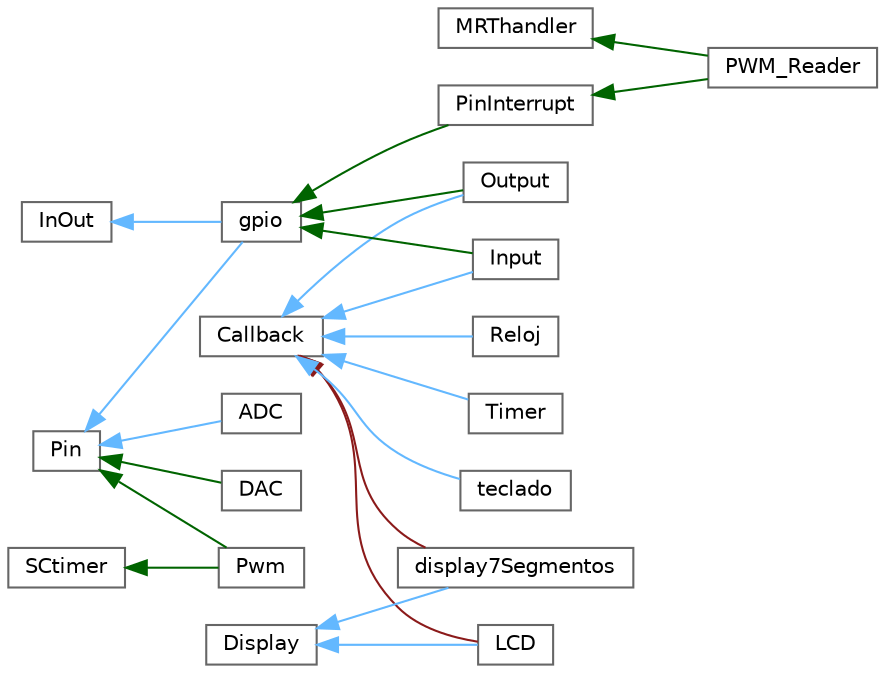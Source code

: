 digraph "Graphical Class Hierarchy"
{
 // LATEX_PDF_SIZE
  bgcolor="transparent";
  edge [fontname=Helvetica,fontsize=10,labelfontname=Helvetica,labelfontsize=10];
  node [fontname=Helvetica,fontsize=10,shape=box,height=0.2,width=0.4];
  rankdir="LR";
  Node0 [id="Node000000",label="Callback",height=0.2,width=0.4,color="grey40", fillcolor="white", style="filled",URL="$class_callback.html",tooltip="Clase del objeto Callback."];
  Node0 -> Node1 [id="edge2_Node000000_Node000001",dir="back",color="steelblue1",style="solid",tooltip=" "];
  Node1 [id="Node000001",label="Input",height=0.2,width=0.4,color="grey40", fillcolor="white", style="filled",URL="$class_input.html",tooltip="Clase del objeto Input."];
  Node0 -> Node13 [id="edge3_Node000000_Node000013",dir="back",color="firebrick4",style="solid",tooltip=" "];
  Node13 [id="Node000013",label="LCD",height=0.2,width=0.4,color="grey40", fillcolor="white", style="filled",URL="$class_l_c_d.html",tooltip="Clase del objeto lcd El objeto lcd permite el manejo de displays digitales mediante comunicación de 4..."];
  Node0 -> Node3 [id="edge4_Node000000_Node000003",dir="back",color="steelblue1",style="solid",tooltip=" "];
  Node3 [id="Node000003",label="Output",height=0.2,width=0.4,color="grey40", fillcolor="white", style="filled",URL="$class_output.html",tooltip="Clase del objeto outputs."];
  Node0 -> Node16 [id="edge5_Node000000_Node000016",dir="back",color="steelblue1",style="solid",tooltip=" "];
  Node16 [id="Node000016",label="Reloj",height=0.2,width=0.4,color="grey40", fillcolor="white", style="filled",URL="$class_reloj.html",tooltip="Clase del objeto Reloj."];
  Node0 -> Node17 [id="edge6_Node000000_Node000017",dir="back",color="steelblue1",style="solid",tooltip=" "];
  Node17 [id="Node000017",label="Timer",height=0.2,width=0.4,color="grey40", fillcolor="white", style="filled",URL="$class_timer.html",tooltip="Clase del objeto timer."];
  Node0 -> Node15 [id="edge7_Node000000_Node000015",dir="back",color="firebrick4",style="solid",tooltip=" "];
  Node15 [id="Node000015",label="display7Segmentos",height=0.2,width=0.4,color="grey40", fillcolor="white", style="filled",URL="$classdisplay7_segmentos.html",tooltip="Clase del objeto display7Segmentos El objeto display7Segmentos permite el control de un display con d..."];
  Node0 -> Node18 [id="edge8_Node000000_Node000018",dir="back",color="steelblue1",style="solid",tooltip=" "];
  Node18 [id="Node000018",label="teclado",height=0.2,width=0.4,color="grey40", fillcolor="white", style="filled",URL="$classteclado.html",tooltip="Clase del objeto teclado FUNCIONAMIENTO: Este objeto permite controlar teclados matriciales cableados..."];
  Node14 [id="Node000014",label="Display",height=0.2,width=0.4,color="grey40", fillcolor="white", style="filled",URL="$class_display.html",tooltip="Clase del objeto display Clase abstracta pura para la generación de displays."];
  Node14 -> Node13 [id="edge9_Node000014_Node000013",dir="back",color="steelblue1",style="solid",tooltip=" "];
  Node14 -> Node15 [id="edge10_Node000014_Node000015",dir="back",color="steelblue1",style="solid",tooltip=" "];
  Node7 [id="Node000007",label="InOut",height=0.2,width=0.4,color="grey40", fillcolor="white", style="filled",URL="$class_in_out.html",tooltip="Clase del objeto InOut."];
  Node7 -> Node2 [id="edge11_Node000007_Node000002",dir="back",color="steelblue1",style="solid",tooltip=" "];
  Node2 [id="Node000002",label="gpio",height=0.2,width=0.4,color="grey40", fillcolor="white", style="filled",URL="$classgpio.html",tooltip="Clase del objeto gpio."];
  Node2 -> Node1 [id="edge12_Node000002_Node000001",dir="back",color="darkgreen",style="solid",tooltip=" "];
  Node2 -> Node3 [id="edge13_Node000002_Node000003",dir="back",color="darkgreen",style="solid",tooltip=" "];
  Node2 -> Node4 [id="edge14_Node000002_Node000004",dir="back",color="darkgreen",style="solid",tooltip=" "];
  Node4 [id="Node000004",label="PinInterrupt",height=0.2,width=0.4,color="grey40", fillcolor="white", style="filled",URL="$class_pin_interrupt.html",tooltip="Clase del objeto Pin_interrupt El objeto Pin_interrupt debe ser heredado por cualquier objeto que des..."];
  Node4 -> Node5 [id="edge15_Node000004_Node000005",dir="back",color="darkgreen",style="solid",tooltip=" "];
  Node5 [id="Node000005",label="PWM_Reader",height=0.2,width=0.4,color="grey40", fillcolor="white", style="filled",URL="$class_p_w_m___reader.html",tooltip="Clase del objeto PWM_Reader."];
  Node6 [id="Node000006",label="MRThandler",height=0.2,width=0.4,color="grey40", fillcolor="white", style="filled",URL="$class_m_r_thandler.html",tooltip="Clase del objeto MRThandler El objeto MRThandler debe ser heredado por cualquier objeto que desee est..."];
  Node6 -> Node5 [id="edge16_Node000006_Node000005",dir="back",color="darkgreen",style="solid",tooltip=" "];
  Node8 [id="Node000008",label="Pin",height=0.2,width=0.4,color="grey40", fillcolor="white", style="filled",URL="$class_pin.html",tooltip="Clase del objeto Pin."];
  Node8 -> Node9 [id="edge17_Node000008_Node000009",dir="back",color="steelblue1",style="solid",tooltip=" "];
  Node9 [id="Node000009",label="ADC",height=0.2,width=0.4,color="grey40", fillcolor="white", style="filled",URL="$class_a_d_c.html",tooltip="Clase del objeto ADC FUNCIONAMIENTO: La clase ADC utiliza el ADCGroup para poder ser manejada de form..."];
  Node8 -> Node10 [id="edge18_Node000008_Node000010",dir="back",color="darkgreen",style="solid",tooltip=" "];
  Node10 [id="Node000010",label="DAC",height=0.2,width=0.4,color="grey40", fillcolor="white", style="filled",URL="$class_d_a_c.html",tooltip="Clase del objeto DAC FUNCIONAMIENTO: Realiza una conversion digital->analógica en un rango desde 0 ha..."];
  Node8 -> Node11 [id="edge19_Node000008_Node000011",dir="back",color="darkgreen",style="solid",tooltip=" "];
  Node11 [id="Node000011",label="Pwm",height=0.2,width=0.4,color="grey40", fillcolor="white", style="filled",URL="$class_pwm.html",tooltip="Clase del objeto Pwm."];
  Node8 -> Node2 [id="edge20_Node000008_Node000002",dir="back",color="steelblue1",style="solid",tooltip=" "];
  Node12 [id="Node000012",label="SCtimer",height=0.2,width=0.4,color="grey40", fillcolor="white", style="filled",URL="$class_s_ctimer.html",tooltip="Clase del objeto SCtimer El objeto SCtimer debe ser heredado por quienes desen utilizar las interrucp..."];
  Node12 -> Node11 [id="edge21_Node000012_Node000011",dir="back",color="darkgreen",style="solid",tooltip=" "];
}
